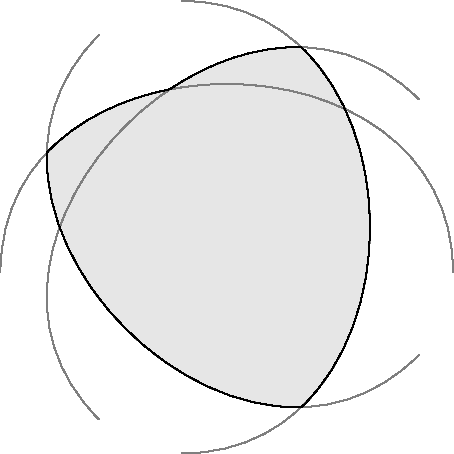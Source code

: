 size(8cm,0);

path a,b,c,d;
a = (-1,-.2){up} .. tension 1.2 .. (1,-.2){down};
transform r90=rotate(135);
b = r90*a;
c = r90*b;
d = r90*c;
path bound=buildcycle(a,b,c,d);
fill(bound, lightgrey);
draw(a^^b^^c^^d,grey);
draw(bound);